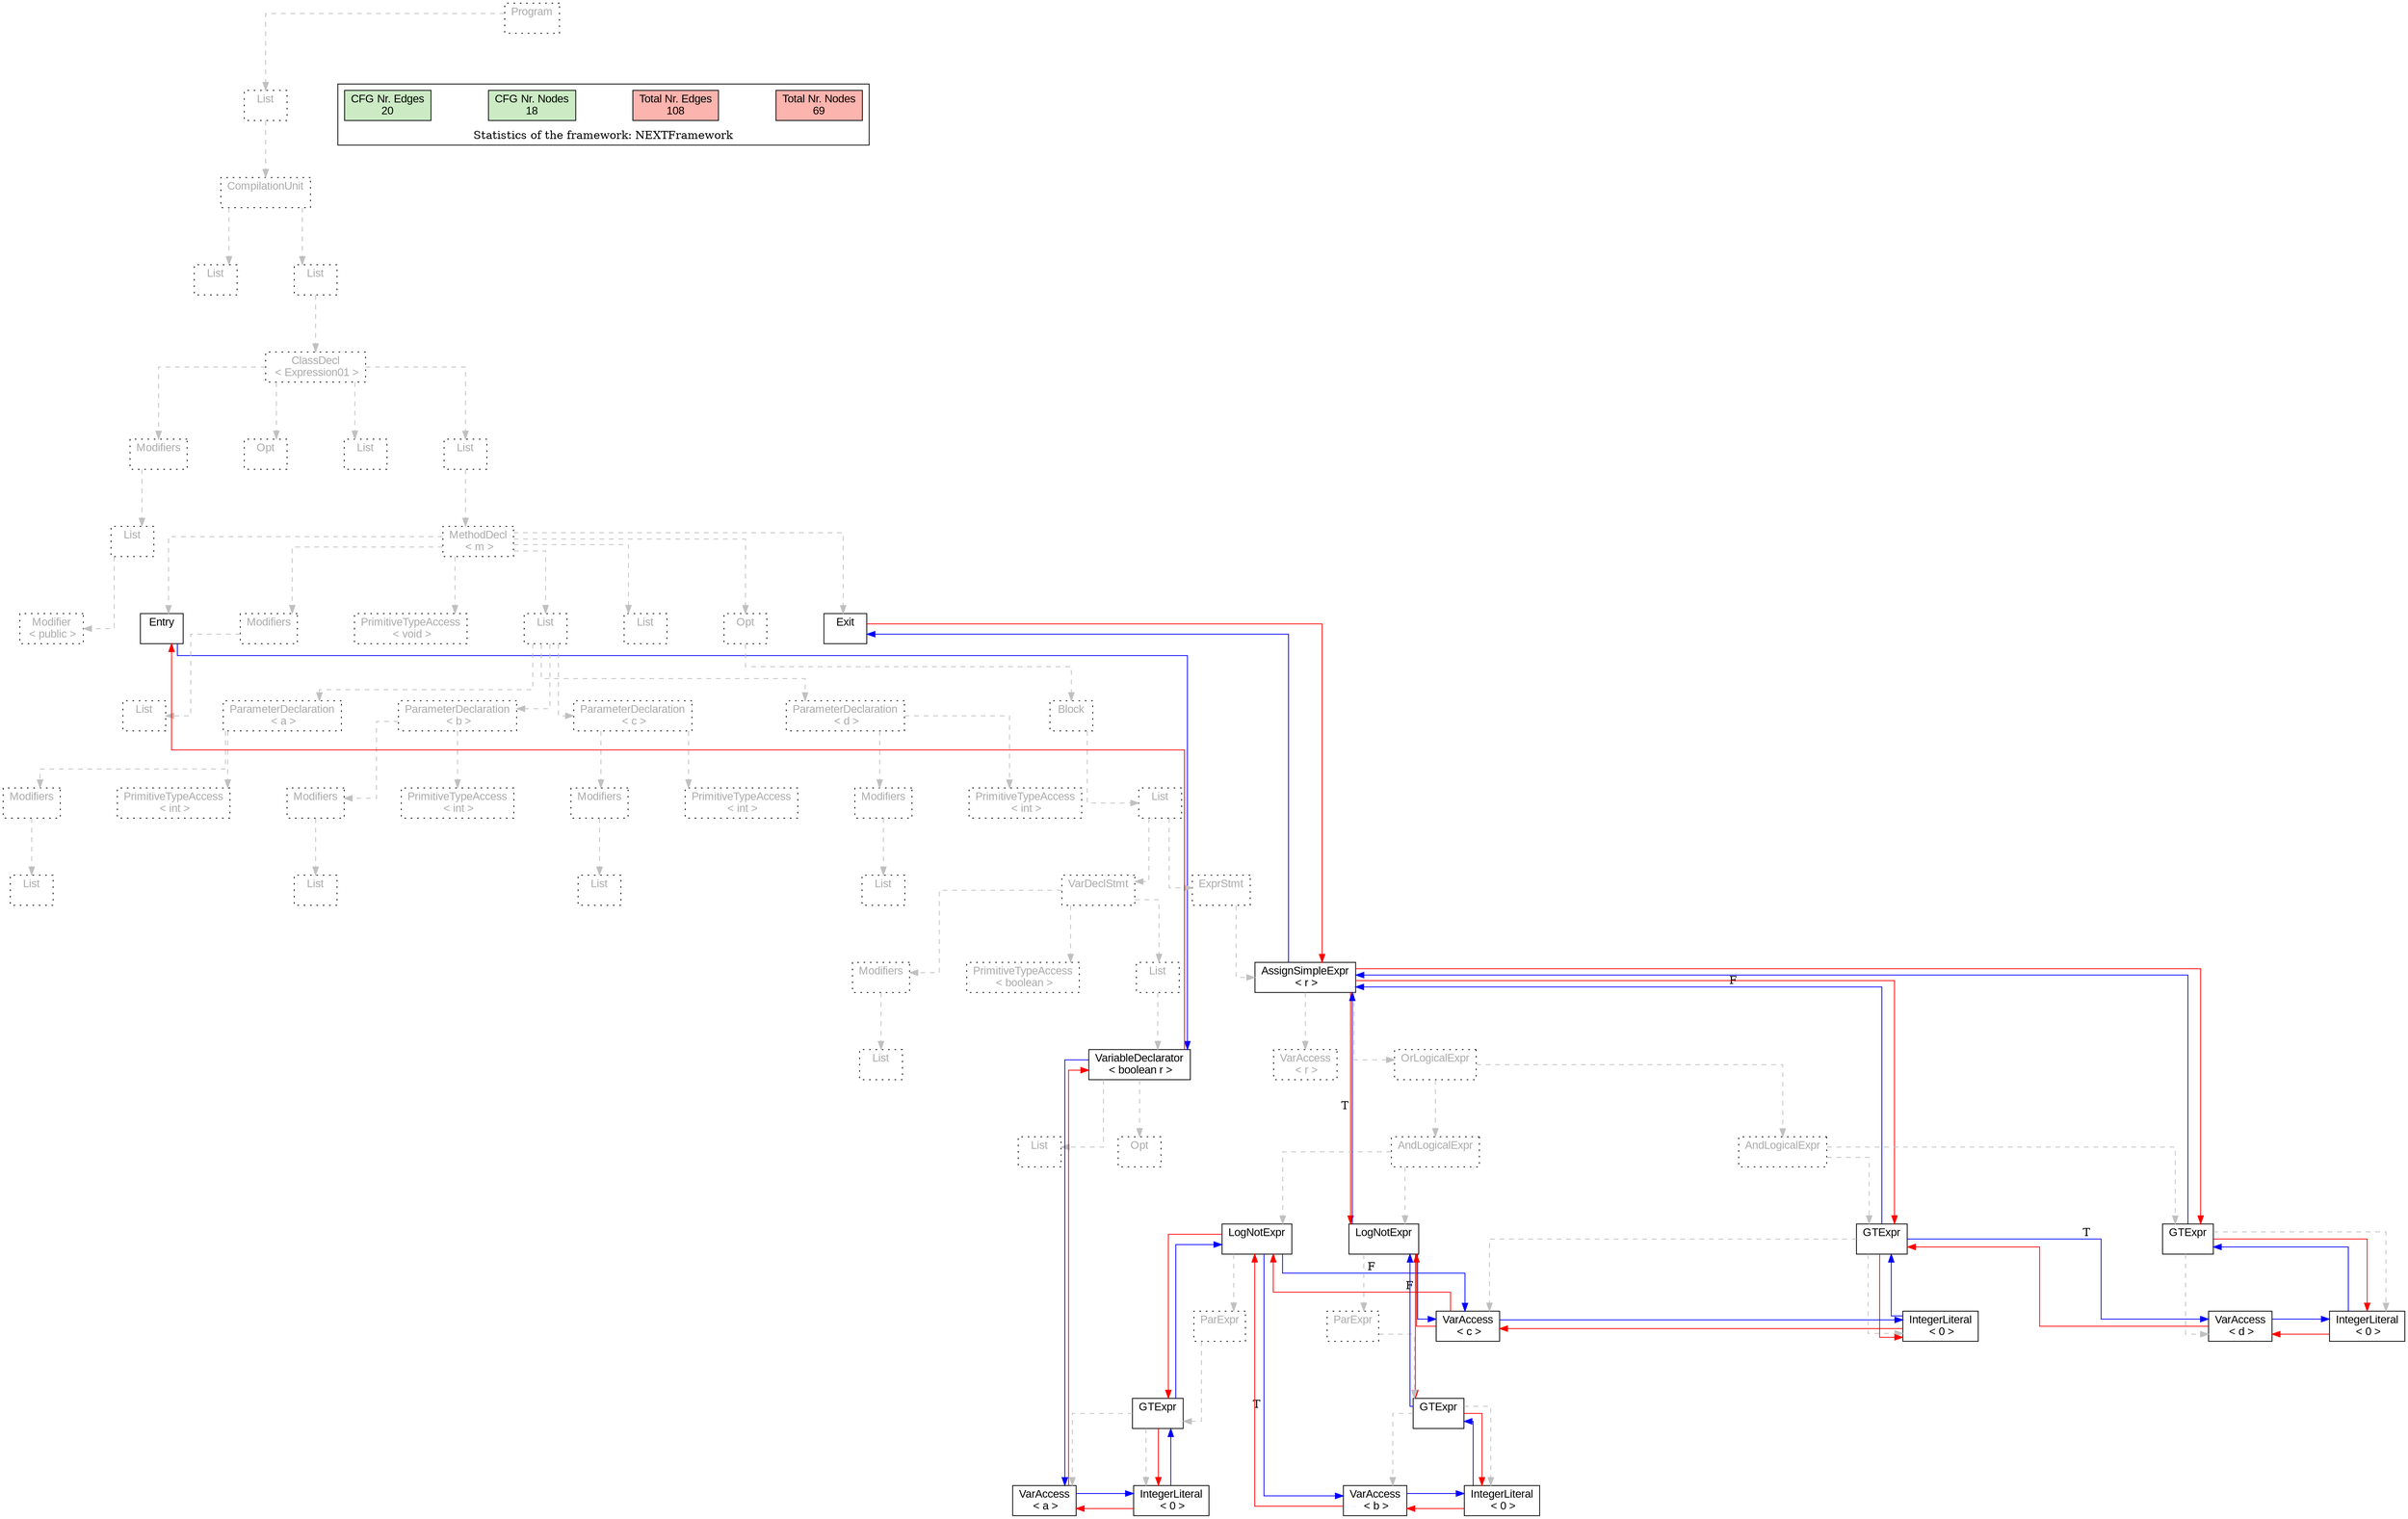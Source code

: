 digraph G {
graph [splines=ortho, nodesep="1", ranksep="1"]
node [shape=rect, fontname=Arial];
{ rank = same; "Program[0]"}
{ rank = same; "List[1]"}
{ rank = same; "CompilationUnit[2]"}
{ rank = same; "List[3]"; "List[4]"}
{ rank = same; "ClassDecl[5]"}
{ rank = same; "Modifiers[6]"; "Opt[9]"; "List[10]"; "List[11]"}
{ rank = same; "List[7]"; "MethodDecl[12]"}
{ rank = same; "Modifier[8]"; "Entry[13]"; "Modifiers[14]"; "PrimitiveTypeAccess[16]"; "List[17]"; "List[34]"; "Opt[35]"; "Exit[36]"}
{ rank = same; "List[15]"; "ParameterDeclaration[18]"; "ParameterDeclaration[22]"; "ParameterDeclaration[26]"; "ParameterDeclaration[30]"; "Block[36]"}
{ rank = same; "Modifiers[19]"; "PrimitiveTypeAccess[21]"; "Modifiers[23]"; "PrimitiveTypeAccess[25]"; "Modifiers[27]"; "PrimitiveTypeAccess[29]"; "Modifiers[31]"; "PrimitiveTypeAccess[33]"; "List[37]"}
{ rank = same; "List[20]"; "List[24]"; "List[28]"; "List[32]"; "VarDeclStmt[38]"; "ExprStmt[46]"}
{ rank = same; "Modifiers[39]"; "PrimitiveTypeAccess[41]"; "List[42]"; "AssignSimpleExpr[47]"}
{ rank = same; "List[40]"; "VariableDeclarator[43]"; "VarAccess[48]"; "OrLogicalExpr[49]"}
{ rank = same; "List[44]"; "Opt[45]"; "AndLogicalExpr[50]"; "AndLogicalExpr[61]"}
{ rank = same; "LogNotExpr[51]"; "LogNotExpr[56]"; "GTExpr[62]"; "GTExpr[65]"}
{ rank = same; "ParExpr[52]"; "ParExpr[57]"; "VarAccess[63]"; "IntegerLiteral[64]"; "VarAccess[66]"; "IntegerLiteral[67]"}
{ rank = same; "GTExpr[53]"; "GTExpr[58]"}
{ rank = same; "VarAccess[54]"; "IntegerLiteral[55]"; "VarAccess[59]"; "IntegerLiteral[60]"}
"Program[0]" [label="Program\n ", style= dotted   fillcolor="#eeeeee" fontcolor="#aaaaaa"  ]
"List[1]" [label="List\n ", style= dotted   fillcolor="#eeeeee" fontcolor="#aaaaaa"  ]
"CompilationUnit[2]" [label="CompilationUnit\n ", style= dotted   fillcolor="#eeeeee" fontcolor="#aaaaaa"  ]
"List[3]" [label="List\n ", style= dotted   fillcolor="#eeeeee" fontcolor="#aaaaaa"  ]
"List[4]" [label="List\n ", style= dotted   fillcolor="#eeeeee" fontcolor="#aaaaaa"  ]
"ClassDecl[5]" [label="ClassDecl\n < Expression01 >", style= dotted   fillcolor="#eeeeee" fontcolor="#aaaaaa"  ]
"Modifiers[6]" [label="Modifiers\n ", style= dotted   fillcolor="#eeeeee" fontcolor="#aaaaaa"  ]
"List[7]" [label="List\n ", style= dotted   fillcolor="#eeeeee" fontcolor="#aaaaaa"  ]
"Modifier[8]" [label="Modifier\n < public >", style= dotted   fillcolor="#eeeeee" fontcolor="#aaaaaa"  ]
"Opt[9]" [label="Opt\n ", style= dotted   fillcolor="#eeeeee" fontcolor="#aaaaaa"  ]
"List[10]" [label="List\n ", style= dotted   fillcolor="#eeeeee" fontcolor="#aaaaaa"  ]
"List[11]" [label="List\n ", style= dotted   fillcolor="#eeeeee" fontcolor="#aaaaaa"  ]
"MethodDecl[12]" [label="MethodDecl\n < m >", style= dotted   fillcolor="#eeeeee" fontcolor="#aaaaaa"  ]
"Entry[13]" [label="Entry\n ", fillcolor=white   style=filled  ]
"Modifiers[14]" [label="Modifiers\n ", style= dotted   fillcolor="#eeeeee" fontcolor="#aaaaaa"  ]
"List[15]" [label="List\n ", style= dotted   fillcolor="#eeeeee" fontcolor="#aaaaaa"  ]
"PrimitiveTypeAccess[16]" [label="PrimitiveTypeAccess\n < void >", style= dotted   fillcolor="#eeeeee" fontcolor="#aaaaaa"  ]
"List[17]" [label="List\n ", style= dotted   fillcolor="#eeeeee" fontcolor="#aaaaaa"  ]
"ParameterDeclaration[18]" [label="ParameterDeclaration\n < a >", style= dotted   fillcolor="#eeeeee" fontcolor="#aaaaaa"  ]
"Modifiers[19]" [label="Modifiers\n ", style= dotted   fillcolor="#eeeeee" fontcolor="#aaaaaa"  ]
"List[20]" [label="List\n ", style= dotted   fillcolor="#eeeeee" fontcolor="#aaaaaa"  ]
"PrimitiveTypeAccess[21]" [label="PrimitiveTypeAccess\n < int >", style= dotted   fillcolor="#eeeeee" fontcolor="#aaaaaa"  ]
"ParameterDeclaration[22]" [label="ParameterDeclaration\n < b >", style= dotted   fillcolor="#eeeeee" fontcolor="#aaaaaa"  ]
"Modifiers[23]" [label="Modifiers\n ", style= dotted   fillcolor="#eeeeee" fontcolor="#aaaaaa"  ]
"List[24]" [label="List\n ", style= dotted   fillcolor="#eeeeee" fontcolor="#aaaaaa"  ]
"PrimitiveTypeAccess[25]" [label="PrimitiveTypeAccess\n < int >", style= dotted   fillcolor="#eeeeee" fontcolor="#aaaaaa"  ]
"ParameterDeclaration[26]" [label="ParameterDeclaration\n < c >", style= dotted   fillcolor="#eeeeee" fontcolor="#aaaaaa"  ]
"Modifiers[27]" [label="Modifiers\n ", style= dotted   fillcolor="#eeeeee" fontcolor="#aaaaaa"  ]
"List[28]" [label="List\n ", style= dotted   fillcolor="#eeeeee" fontcolor="#aaaaaa"  ]
"PrimitiveTypeAccess[29]" [label="PrimitiveTypeAccess\n < int >", style= dotted   fillcolor="#eeeeee" fontcolor="#aaaaaa"  ]
"ParameterDeclaration[30]" [label="ParameterDeclaration\n < d >", style= dotted   fillcolor="#eeeeee" fontcolor="#aaaaaa"  ]
"Modifiers[31]" [label="Modifiers\n ", style= dotted   fillcolor="#eeeeee" fontcolor="#aaaaaa"  ]
"List[32]" [label="List\n ", style= dotted   fillcolor="#eeeeee" fontcolor="#aaaaaa"  ]
"PrimitiveTypeAccess[33]" [label="PrimitiveTypeAccess\n < int >", style= dotted   fillcolor="#eeeeee" fontcolor="#aaaaaa"  ]
"List[34]" [label="List\n ", style= dotted   fillcolor="#eeeeee" fontcolor="#aaaaaa"  ]
"Opt[35]" [label="Opt\n ", style= dotted   fillcolor="#eeeeee" fontcolor="#aaaaaa"  ]
"Block[36]" [label="Block\n ", style= dotted   fillcolor="#eeeeee" fontcolor="#aaaaaa"  ]
"List[37]" [label="List\n ", style= dotted   fillcolor="#eeeeee" fontcolor="#aaaaaa"  ]
"VarDeclStmt[38]" [label="VarDeclStmt\n ", style= dotted   fillcolor="#eeeeee" fontcolor="#aaaaaa"  ]
"Modifiers[39]" [label="Modifiers\n ", style= dotted   fillcolor="#eeeeee" fontcolor="#aaaaaa"  ]
"List[40]" [label="List\n ", style= dotted   fillcolor="#eeeeee" fontcolor="#aaaaaa"  ]
"PrimitiveTypeAccess[41]" [label="PrimitiveTypeAccess\n < boolean >", style= dotted   fillcolor="#eeeeee" fontcolor="#aaaaaa"  ]
"List[42]" [label="List\n ", style= dotted   fillcolor="#eeeeee" fontcolor="#aaaaaa"  ]
"VariableDeclarator[43]" [label="VariableDeclarator\n < boolean r >", fillcolor=white   style=filled  ]
"List[44]" [label="List\n ", style= dotted   fillcolor="#eeeeee" fontcolor="#aaaaaa"  ]
"Opt[45]" [label="Opt\n ", style= dotted   fillcolor="#eeeeee" fontcolor="#aaaaaa"  ]
"ExprStmt[46]" [label="ExprStmt\n ", style= dotted   fillcolor="#eeeeee" fontcolor="#aaaaaa"  ]
"AssignSimpleExpr[47]" [label="AssignSimpleExpr\n < r >", fillcolor=white   style=filled  ]
"VarAccess[48]" [label="VarAccess\n < r >", style= dotted   fillcolor="#eeeeee" fontcolor="#aaaaaa"  ]
"OrLogicalExpr[49]" [label="OrLogicalExpr\n ", style= dotted   fillcolor="#eeeeee" fontcolor="#aaaaaa"  ]
"AndLogicalExpr[50]" [label="AndLogicalExpr\n ", style= dotted   fillcolor="#eeeeee" fontcolor="#aaaaaa"  ]
"LogNotExpr[51]" [label="LogNotExpr\n ", fillcolor=white   style=filled  ]
"ParExpr[52]" [label="ParExpr\n ", style= dotted   fillcolor="#eeeeee" fontcolor="#aaaaaa"  ]
"GTExpr[53]" [label="GTExpr\n ", fillcolor=white   style=filled  ]
"VarAccess[54]" [label="VarAccess\n < a >", fillcolor=white   style=filled  ]
"IntegerLiteral[55]" [label="IntegerLiteral\n < 0 >", fillcolor=white   style=filled  ]
"LogNotExpr[56]" [label="LogNotExpr\n ", fillcolor=white   style=filled  ]
"ParExpr[57]" [label="ParExpr\n ", style= dotted   fillcolor="#eeeeee" fontcolor="#aaaaaa"  ]
"GTExpr[58]" [label="GTExpr\n ", fillcolor=white   style=filled  ]
"VarAccess[59]" [label="VarAccess\n < b >", fillcolor=white   style=filled  ]
"IntegerLiteral[60]" [label="IntegerLiteral\n < 0 >", fillcolor=white   style=filled  ]
"AndLogicalExpr[61]" [label="AndLogicalExpr\n ", style= dotted   fillcolor="#eeeeee" fontcolor="#aaaaaa"  ]
"GTExpr[62]" [label="GTExpr\n ", fillcolor=white   style=filled  ]
"VarAccess[63]" [label="VarAccess\n < c >", fillcolor=white   style=filled  ]
"IntegerLiteral[64]" [label="IntegerLiteral\n < 0 >", fillcolor=white   style=filled  ]
"GTExpr[65]" [label="GTExpr\n ", fillcolor=white   style=filled  ]
"VarAccess[66]" [label="VarAccess\n < d >", fillcolor=white   style=filled  ]
"IntegerLiteral[67]" [label="IntegerLiteral\n < 0 >", fillcolor=white   style=filled  ]
"Exit[36]" [label="Exit\n ", fillcolor=white   style=filled  ]
"CompilationUnit[2]" -> "List[3]" [style=dashed, color=gray]
"List[7]" -> "Modifier[8]" [style=dashed, color=gray]
"Modifiers[6]" -> "List[7]" [style=dashed, color=gray]
"ClassDecl[5]" -> "Modifiers[6]" [style=dashed, color=gray]
"ClassDecl[5]" -> "Opt[9]" [style=dashed, color=gray]
"ClassDecl[5]" -> "List[10]" [style=dashed, color=gray]
"MethodDecl[12]" -> "Entry[13]" [style=dashed, color=gray]
"Modifiers[14]" -> "List[15]" [style=dashed, color=gray]
"MethodDecl[12]" -> "Modifiers[14]" [style=dashed, color=gray]
"MethodDecl[12]" -> "PrimitiveTypeAccess[16]" [style=dashed, color=gray]
"Modifiers[19]" -> "List[20]" [style=dashed, color=gray]
"ParameterDeclaration[18]" -> "Modifiers[19]" [style=dashed, color=gray]
"ParameterDeclaration[18]" -> "PrimitiveTypeAccess[21]" [style=dashed, color=gray]
"List[17]" -> "ParameterDeclaration[18]" [style=dashed, color=gray]
"Modifiers[23]" -> "List[24]" [style=dashed, color=gray]
"ParameterDeclaration[22]" -> "Modifiers[23]" [style=dashed, color=gray]
"ParameterDeclaration[22]" -> "PrimitiveTypeAccess[25]" [style=dashed, color=gray]
"List[17]" -> "ParameterDeclaration[22]" [style=dashed, color=gray]
"Modifiers[27]" -> "List[28]" [style=dashed, color=gray]
"ParameterDeclaration[26]" -> "Modifiers[27]" [style=dashed, color=gray]
"ParameterDeclaration[26]" -> "PrimitiveTypeAccess[29]" [style=dashed, color=gray]
"List[17]" -> "ParameterDeclaration[26]" [style=dashed, color=gray]
"Modifiers[31]" -> "List[32]" [style=dashed, color=gray]
"ParameterDeclaration[30]" -> "Modifiers[31]" [style=dashed, color=gray]
"ParameterDeclaration[30]" -> "PrimitiveTypeAccess[33]" [style=dashed, color=gray]
"List[17]" -> "ParameterDeclaration[30]" [style=dashed, color=gray]
"MethodDecl[12]" -> "List[17]" [style=dashed, color=gray]
"MethodDecl[12]" -> "List[34]" [style=dashed, color=gray]
"Modifiers[39]" -> "List[40]" [style=dashed, color=gray]
"VarDeclStmt[38]" -> "Modifiers[39]" [style=dashed, color=gray]
"VarDeclStmt[38]" -> "PrimitiveTypeAccess[41]" [style=dashed, color=gray]
"VariableDeclarator[43]" -> "List[44]" [style=dashed, color=gray]
"VariableDeclarator[43]" -> "Opt[45]" [style=dashed, color=gray]
"List[42]" -> "VariableDeclarator[43]" [style=dashed, color=gray]
"VarDeclStmt[38]" -> "List[42]" [style=dashed, color=gray]
"List[37]" -> "VarDeclStmt[38]" [style=dashed, color=gray]
"AssignSimpleExpr[47]" -> "VarAccess[48]" [style=dashed, color=gray]
"GTExpr[53]" -> "VarAccess[54]" [style=dashed, color=gray]
"GTExpr[53]" -> "IntegerLiteral[55]" [style=dashed, color=gray]
"ParExpr[52]" -> "GTExpr[53]" [style=dashed, color=gray]
"LogNotExpr[51]" -> "ParExpr[52]" [style=dashed, color=gray]
"AndLogicalExpr[50]" -> "LogNotExpr[51]" [style=dashed, color=gray]
"GTExpr[58]" -> "VarAccess[59]" [style=dashed, color=gray]
"GTExpr[58]" -> "IntegerLiteral[60]" [style=dashed, color=gray]
"ParExpr[57]" -> "GTExpr[58]" [style=dashed, color=gray]
"LogNotExpr[56]" -> "ParExpr[57]" [style=dashed, color=gray]
"AndLogicalExpr[50]" -> "LogNotExpr[56]" [style=dashed, color=gray]
"OrLogicalExpr[49]" -> "AndLogicalExpr[50]" [style=dashed, color=gray]
"GTExpr[62]" -> "VarAccess[63]" [style=dashed, color=gray]
"GTExpr[62]" -> "IntegerLiteral[64]" [style=dashed, color=gray]
"AndLogicalExpr[61]" -> "GTExpr[62]" [style=dashed, color=gray]
"GTExpr[65]" -> "VarAccess[66]" [style=dashed, color=gray]
"GTExpr[65]" -> "IntegerLiteral[67]" [style=dashed, color=gray]
"AndLogicalExpr[61]" -> "GTExpr[65]" [style=dashed, color=gray]
"OrLogicalExpr[49]" -> "AndLogicalExpr[61]" [style=dashed, color=gray]
"AssignSimpleExpr[47]" -> "OrLogicalExpr[49]" [style=dashed, color=gray]
"ExprStmt[46]" -> "AssignSimpleExpr[47]" [style=dashed, color=gray]
"List[37]" -> "ExprStmt[46]" [style=dashed, color=gray]
"Block[36]" -> "List[37]" [style=dashed, color=gray]
"Opt[35]" -> "Block[36]" [style=dashed, color=gray]
"MethodDecl[12]" -> "Opt[35]" [style=dashed, color=gray]
"MethodDecl[12]" -> "Exit[36]" [style=dashed, color=gray]
"List[11]" -> "MethodDecl[12]" [style=dashed, color=gray]
"ClassDecl[5]" -> "List[11]" [style=dashed, color=gray]
"List[4]" -> "ClassDecl[5]" [style=dashed, color=gray]
"CompilationUnit[2]" -> "List[4]" [style=dashed, color=gray]
"List[1]" -> "CompilationUnit[2]" [style=dashed, color=gray]
"Program[0]" -> "List[1]" [style=dashed, color=gray]
"Exit[36]" -> "AssignSimpleExpr[47]" [color=red, constraint=false]
"AssignSimpleExpr[47]" -> "Exit[36]" [color=blue, constraint=false, xlabel=" "] 
"AssignSimpleExpr[47]" -> "LogNotExpr[56]" [color=red, constraint=false]
"AssignSimpleExpr[47]" -> "GTExpr[62]" [color=red, constraint=false]
"AssignSimpleExpr[47]" -> "GTExpr[65]" [color=red, constraint=false]
"GTExpr[65]" -> "AssignSimpleExpr[47]" [color=blue, constraint=false, xlabel=" "] 
"GTExpr[65]" -> "IntegerLiteral[67]" [color=red, constraint=false]
"IntegerLiteral[67]" -> "GTExpr[65]" [color=blue, constraint=false, xlabel=" "] 
"IntegerLiteral[67]" -> "VarAccess[66]" [color=red, constraint=false]
"VarAccess[66]" -> "IntegerLiteral[67]" [color=blue, constraint=false, xlabel=" "] 
"VarAccess[66]" -> "GTExpr[62]" [color=red, constraint=false]
"GTExpr[62]" -> "VarAccess[66]" [color=blue, constraint=false, xlabel="T "] 
"GTExpr[62]" -> "AssignSimpleExpr[47]" [color=blue, constraint=false, xlabel="F "] 
"GTExpr[62]" -> "IntegerLiteral[64]" [color=red, constraint=false]
"IntegerLiteral[64]" -> "GTExpr[62]" [color=blue, constraint=false, xlabel=" "] 
"IntegerLiteral[64]" -> "VarAccess[63]" [color=red, constraint=false]
"VarAccess[63]" -> "IntegerLiteral[64]" [color=blue, constraint=false, xlabel=" "] 
"VarAccess[63]" -> "LogNotExpr[51]" [color=red, constraint=false]
"VarAccess[63]" -> "LogNotExpr[56]" [color=red, constraint=false]
"LogNotExpr[56]" -> "AssignSimpleExpr[47]" [color=blue, constraint=false, xlabel="T "] 
"LogNotExpr[56]" -> "VarAccess[63]" [color=blue, constraint=false, xlabel="F "] 
"LogNotExpr[56]" -> "GTExpr[58]" [color=red, constraint=false]
"GTExpr[58]" -> "LogNotExpr[56]" [color=blue, constraint=false, xlabel=" "] 
"GTExpr[58]" -> "IntegerLiteral[60]" [color=red, constraint=false]
"IntegerLiteral[60]" -> "GTExpr[58]" [color=blue, constraint=false, xlabel=" "] 
"IntegerLiteral[60]" -> "VarAccess[59]" [color=red, constraint=false]
"VarAccess[59]" -> "IntegerLiteral[60]" [color=blue, constraint=false, xlabel=" "] 
"VarAccess[59]" -> "LogNotExpr[51]" [color=red, constraint=false]
"LogNotExpr[51]" -> "VarAccess[59]" [color=blue, constraint=false, xlabel="T "] 
"LogNotExpr[51]" -> "VarAccess[63]" [color=blue, constraint=false, xlabel="F "] 
"LogNotExpr[51]" -> "GTExpr[53]" [color=red, constraint=false]
"GTExpr[53]" -> "LogNotExpr[51]" [color=blue, constraint=false, xlabel=" "] 
"GTExpr[53]" -> "IntegerLiteral[55]" [color=red, constraint=false]
"IntegerLiteral[55]" -> "GTExpr[53]" [color=blue, constraint=false, xlabel=" "] 
"IntegerLiteral[55]" -> "VarAccess[54]" [color=red, constraint=false]
"VarAccess[54]" -> "IntegerLiteral[55]" [color=blue, constraint=false, xlabel=" "] 
"VarAccess[54]" -> "VariableDeclarator[43]" [color=red, constraint=false]
"VariableDeclarator[43]" -> "VarAccess[54]" [color=blue, constraint=false, xlabel=" "] 
"VariableDeclarator[43]" -> "Entry[13]" [color=red, constraint=false]
"Entry[13]" -> "VariableDeclarator[43]" [color=blue, constraint=false, xlabel=" "] 
"List[3]" -> "List[4]" [style=invis]
"Modifiers[6]" -> "Opt[9]" -> "List[10]" -> "List[11]" [style=invis]
"Entry[13]" -> "Modifiers[14]" -> "PrimitiveTypeAccess[16]" -> "List[17]" -> "List[34]" -> "Opt[35]" -> "Exit[36]" [style=invis]
"ParameterDeclaration[18]" -> "ParameterDeclaration[22]" -> "ParameterDeclaration[26]" -> "ParameterDeclaration[30]" [style=invis]
"Modifiers[19]" -> "PrimitiveTypeAccess[21]" [style=invis]
"Modifiers[23]" -> "PrimitiveTypeAccess[25]" [style=invis]
"Modifiers[27]" -> "PrimitiveTypeAccess[29]" [style=invis]
"Modifiers[31]" -> "PrimitiveTypeAccess[33]" [style=invis]
"VarDeclStmt[38]" -> "ExprStmt[46]" [style=invis]
"Modifiers[39]" -> "PrimitiveTypeAccess[41]" -> "List[42]" [style=invis]
"List[44]" -> "Opt[45]" [style=invis]
"VarAccess[48]" -> "OrLogicalExpr[49]" [style=invis]
"AndLogicalExpr[50]" -> "AndLogicalExpr[61]" [style=invis]
"LogNotExpr[51]" -> "LogNotExpr[56]" [style=invis]
"VarAccess[54]" -> "IntegerLiteral[55]" [style=invis]
"VarAccess[59]" -> "IntegerLiteral[60]" [style=invis]
"GTExpr[62]" -> "GTExpr[65]" [style=invis]
"VarAccess[63]" -> "IntegerLiteral[64]" [style=invis]
"VarAccess[66]" -> "IntegerLiteral[67]" [style=invis]

subgraph cluster_legend {
{node [style=filled, fillcolor=1, colorscheme="pastel13"]
Nodes [label="Total Nr. Nodes
69", fillcolor=1]
Edges [label="Total Nr. Edges
108", fillcolor=1]
NodesCFG [label="CFG Nr. Nodes
18", fillcolor=3]
EdgesCFG [label="CFG Nr. Edges
20", fillcolor=3]
Nodes-> "Program[0]" -> NodesCFG  [style="invis"]
Edges -> "Program[0]" ->EdgesCFG [style="invis"]}
label = "Statistics of the framework: NEXTFramework"
style="solid"
ranksep=0.05
nodesep=0.01
labelloc = b
len=2
}}